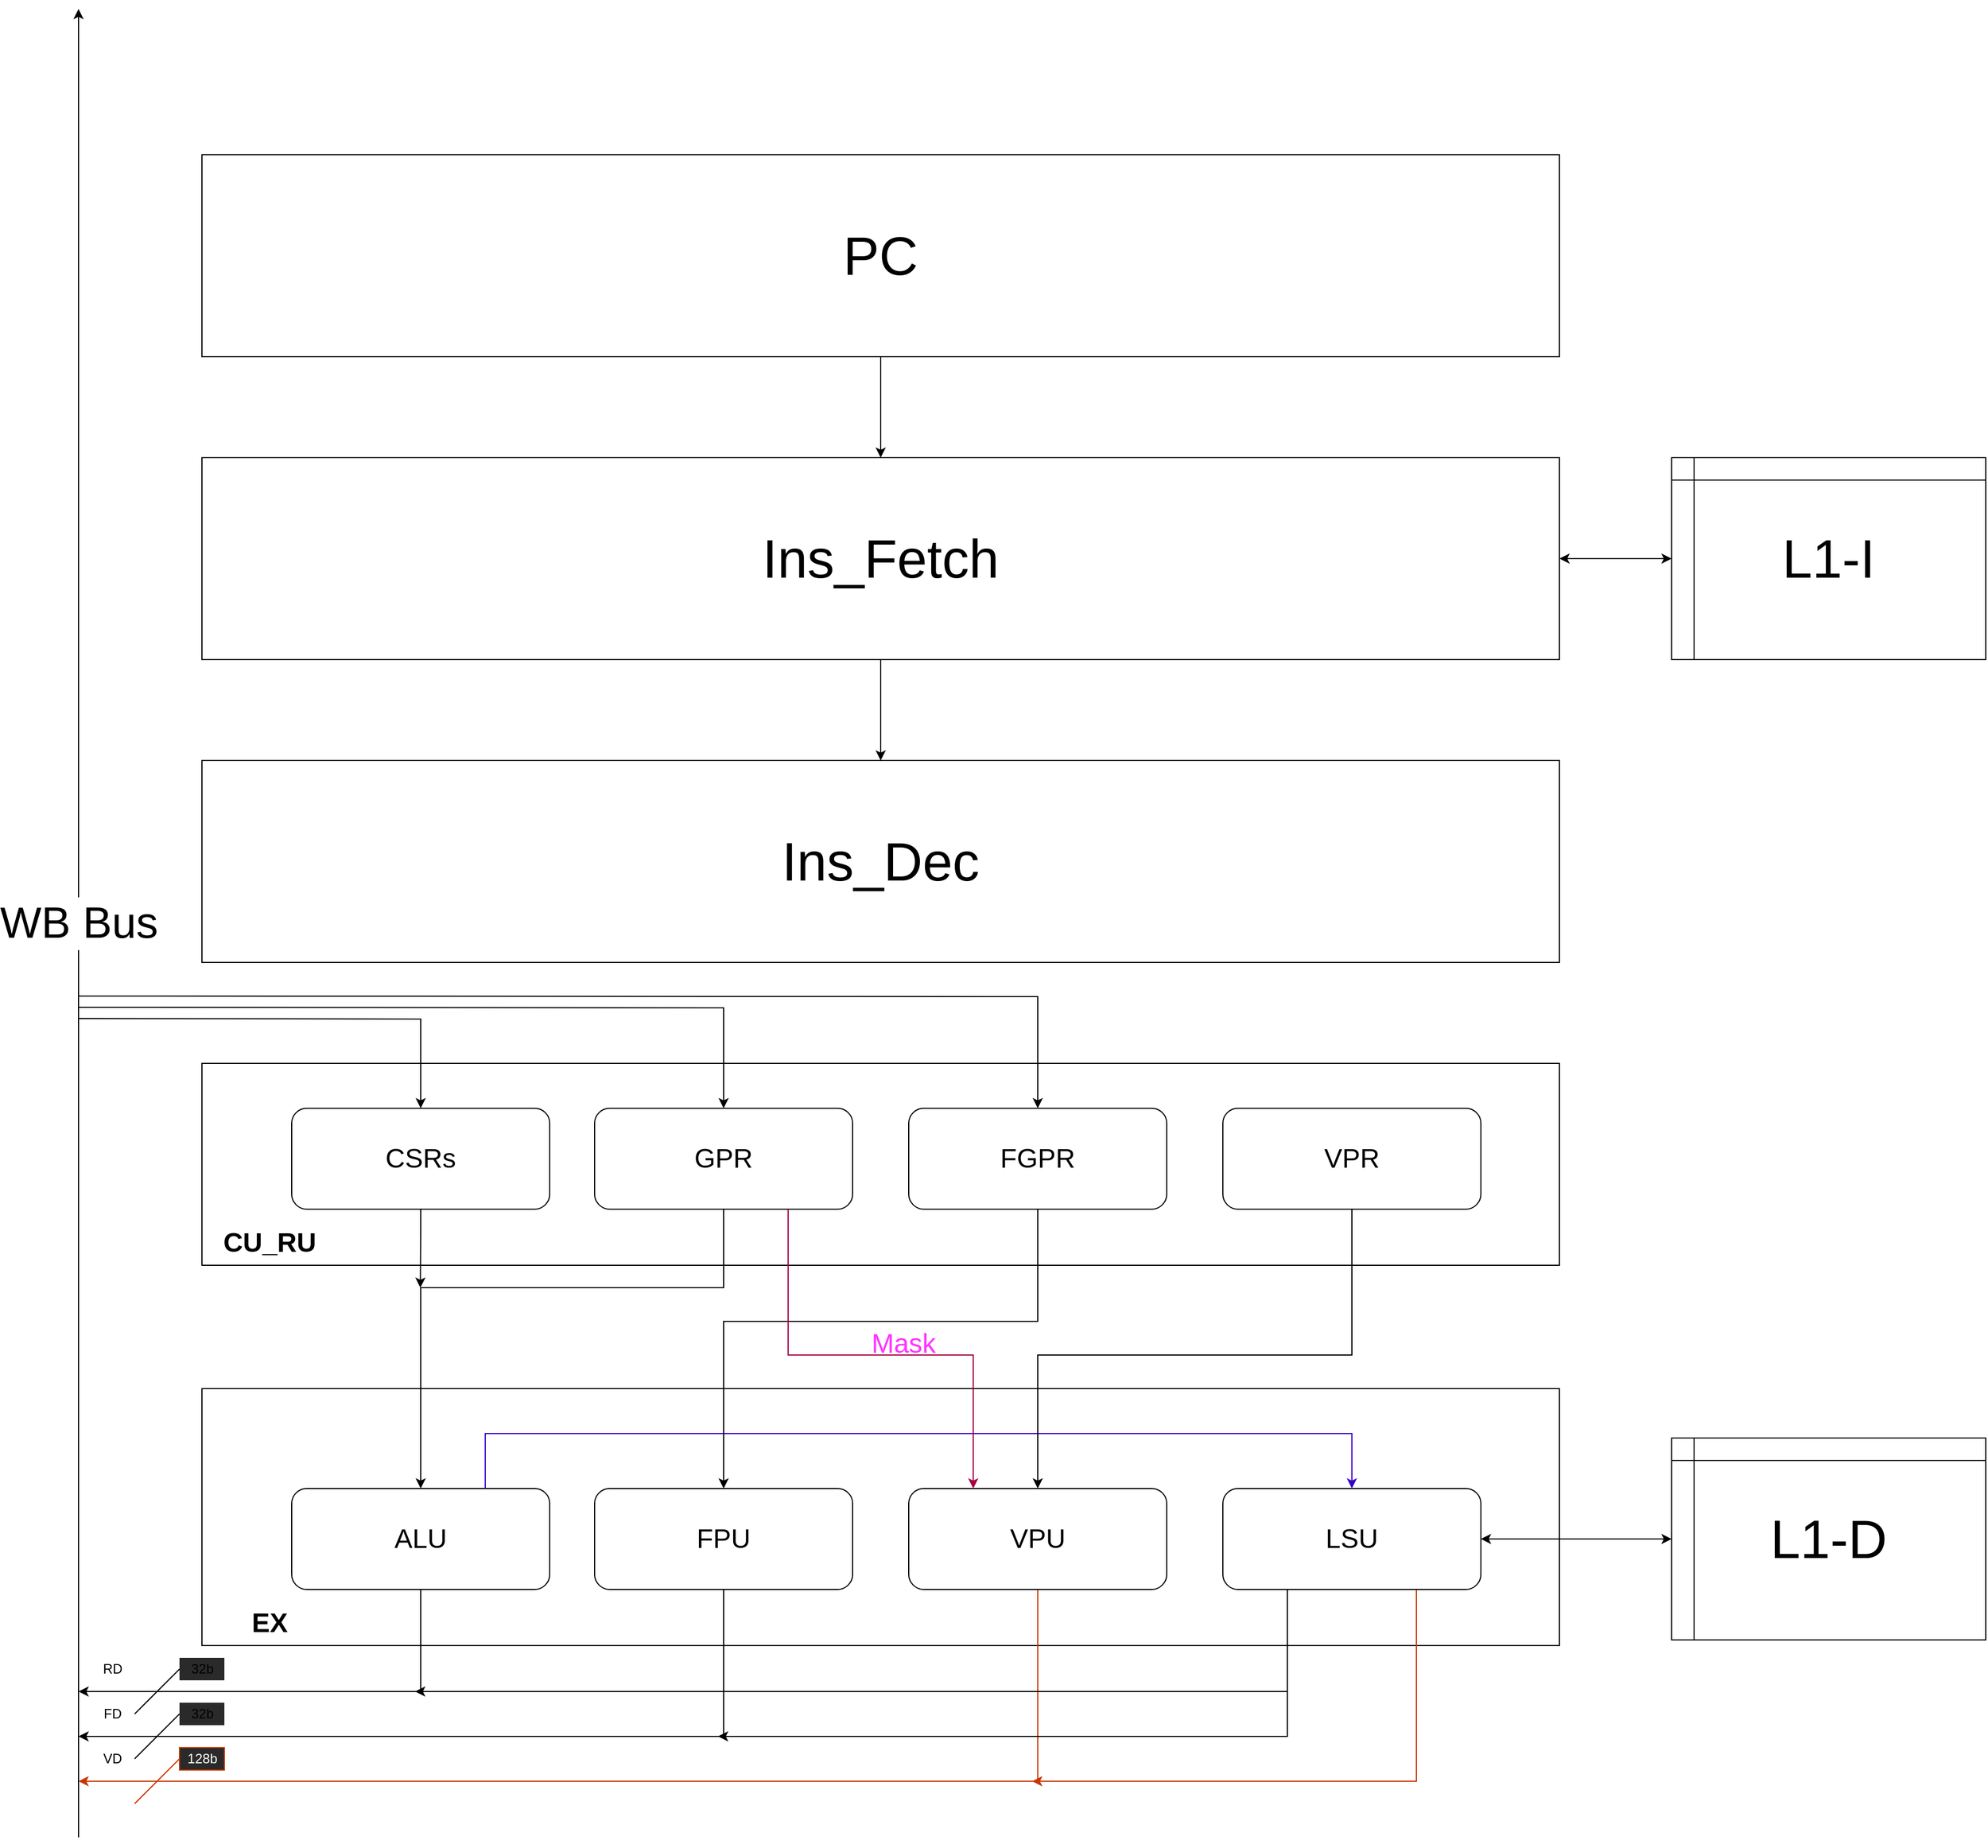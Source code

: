 <mxfile version="13.6.5">
    <diagram id="O_MPQsZWE8ZPUvOh3vm5" name="Page-1">
        <mxGraphModel dx="2351" dy="2169" grid="1" gridSize="10" guides="1" tooltips="1" connect="1" arrows="1" fold="1" page="1" pageScale="1" pageWidth="827" pageHeight="1169" math="0" shadow="0">
            <root>
                <mxCell id="0"/>
                <mxCell id="1" parent="0"/>
                <mxCell id="5" value="" style="rounded=0;whiteSpace=wrap;html=1;" parent="1" vertex="1">
                    <mxGeometry x="-160" y="60" width="1210" height="180" as="geometry"/>
                </mxCell>
                <mxCell id="2" value="&lt;font style=&quot;font-size: 24px&quot;&gt;GPR&lt;/font&gt;" style="rounded=1;whiteSpace=wrap;html=1;" parent="1" vertex="1">
                    <mxGeometry x="190" y="100" width="230" height="90" as="geometry"/>
                </mxCell>
                <mxCell id="3" value="&lt;font style=&quot;font-size: 24px&quot;&gt;FGPR&lt;/font&gt;" style="rounded=1;whiteSpace=wrap;html=1;" parent="1" vertex="1">
                    <mxGeometry x="470" y="100" width="230" height="90" as="geometry"/>
                </mxCell>
                <mxCell id="4" value="&lt;font style=&quot;font-size: 24px&quot;&gt;VPR&lt;/font&gt;" style="rounded=1;whiteSpace=wrap;html=1;" parent="1" vertex="1">
                    <mxGeometry x="750" y="100" width="230" height="90" as="geometry"/>
                </mxCell>
                <mxCell id="6" value="CU_RU" style="text;strokeColor=none;fillColor=none;html=1;fontSize=24;fontStyle=1;verticalAlign=middle;align=center;" parent="1" vertex="1">
                    <mxGeometry x="-150" y="200" width="100" height="40" as="geometry"/>
                </mxCell>
                <mxCell id="26" style="edgeStyle=orthogonalEdgeStyle;rounded=0;orthogonalLoop=1;jettySize=auto;html=1;exitX=0.5;exitY=1;exitDx=0;exitDy=0;" edge="1" parent="1" source="7">
                    <mxGeometry relative="1" as="geometry">
                        <mxPoint x="34.667" y="260.0" as="targetPoint"/>
                        <Array as="points">
                            <mxPoint x="35" y="210"/>
                            <mxPoint x="35" y="210"/>
                        </Array>
                    </mxGeometry>
                </mxCell>
                <mxCell id="7" value="&lt;font style=&quot;font-size: 24px&quot;&gt;CSRs&lt;/font&gt;" style="rounded=1;whiteSpace=wrap;html=1;" parent="1" vertex="1">
                    <mxGeometry x="-80" y="100" width="230" height="90" as="geometry"/>
                </mxCell>
                <mxCell id="35" style="edgeStyle=orthogonalEdgeStyle;rounded=0;orthogonalLoop=1;jettySize=auto;html=1;" edge="1" parent="1" target="3">
                    <mxGeometry relative="1" as="geometry">
                        <mxPoint x="-270" as="sourcePoint"/>
                    </mxGeometry>
                </mxCell>
                <mxCell id="36" style="edgeStyle=orthogonalEdgeStyle;rounded=0;orthogonalLoop=1;jettySize=auto;html=1;entryX=0.5;entryY=0;entryDx=0;entryDy=0;" edge="1" parent="1" target="2">
                    <mxGeometry relative="1" as="geometry">
                        <mxPoint x="-270" y="10" as="sourcePoint"/>
                    </mxGeometry>
                </mxCell>
                <mxCell id="9" value="&lt;font style=&quot;font-size: 48px&quot;&gt;Ins_Dec&lt;/font&gt;" style="rounded=0;whiteSpace=wrap;html=1;" parent="1" vertex="1">
                    <mxGeometry x="-160" y="-210" width="1210" height="180" as="geometry"/>
                </mxCell>
                <mxCell id="11" value="" style="rounded=0;whiteSpace=wrap;html=1;" parent="1" vertex="1">
                    <mxGeometry x="-160" y="350" width="1210" height="229" as="geometry"/>
                </mxCell>
                <mxCell id="39" style="edgeStyle=orthogonalEdgeStyle;rounded=0;orthogonalLoop=1;jettySize=auto;html=1;exitX=0.5;exitY=1;exitDx=0;exitDy=0;" edge="1" parent="1" source="12">
                    <mxGeometry relative="1" as="geometry">
                        <mxPoint x="-270" y="660" as="targetPoint"/>
                        <Array as="points">
                            <mxPoint x="305" y="660"/>
                        </Array>
                    </mxGeometry>
                </mxCell>
                <mxCell id="12" value="&lt;span style=&quot;font-size: 24px&quot;&gt;FPU&lt;/span&gt;" style="rounded=1;whiteSpace=wrap;html=1;" parent="1" vertex="1">
                    <mxGeometry x="190" y="439" width="230" height="90" as="geometry"/>
                </mxCell>
                <mxCell id="40" style="edgeStyle=orthogonalEdgeStyle;rounded=0;orthogonalLoop=1;jettySize=auto;html=1;exitX=0.5;exitY=1;exitDx=0;exitDy=0;fillColor=#fa6800;strokeColor=#C73500;" edge="1" parent="1" source="13">
                    <mxGeometry relative="1" as="geometry">
                        <mxPoint x="-270" y="700" as="targetPoint"/>
                        <Array as="points">
                            <mxPoint x="585" y="700"/>
                            <mxPoint x="-270" y="700"/>
                        </Array>
                    </mxGeometry>
                </mxCell>
                <mxCell id="13" value="&lt;font style=&quot;font-size: 24px&quot;&gt;VPU&lt;/font&gt;" style="rounded=1;whiteSpace=wrap;html=1;" parent="1" vertex="1">
                    <mxGeometry x="470" y="439" width="230" height="90" as="geometry"/>
                </mxCell>
                <mxCell id="27" style="edgeStyle=orthogonalEdgeStyle;rounded=0;orthogonalLoop=1;jettySize=auto;html=1;exitX=0.25;exitY=1;exitDx=0;exitDy=0;" edge="1" parent="1" source="14">
                    <mxGeometry relative="1" as="geometry">
                        <mxPoint x="30" y="620" as="targetPoint"/>
                        <Array as="points">
                            <mxPoint x="808" y="620"/>
                        </Array>
                    </mxGeometry>
                </mxCell>
                <mxCell id="28" style="edgeStyle=orthogonalEdgeStyle;rounded=0;orthogonalLoop=1;jettySize=auto;html=1;exitX=0.75;exitY=1;exitDx=0;exitDy=0;fillColor=#fa6800;strokeColor=#C73500;" edge="1" parent="1" source="14">
                    <mxGeometry relative="1" as="geometry">
                        <mxPoint x="580" y="700" as="targetPoint"/>
                        <Array as="points">
                            <mxPoint x="923" y="700"/>
                        </Array>
                    </mxGeometry>
                </mxCell>
                <mxCell id="14" value="&lt;span style=&quot;font-size: 24px&quot;&gt;LSU&lt;/span&gt;" style="rounded=1;whiteSpace=wrap;html=1;" parent="1" vertex="1">
                    <mxGeometry x="750" y="439" width="230" height="90" as="geometry"/>
                </mxCell>
                <mxCell id="15" value="EX" style="text;strokeColor=none;fillColor=none;html=1;fontSize=24;fontStyle=1;verticalAlign=middle;align=center;" parent="1" vertex="1">
                    <mxGeometry x="-150" y="539" width="100" height="40" as="geometry"/>
                </mxCell>
                <mxCell id="29" style="edgeStyle=orthogonalEdgeStyle;rounded=0;orthogonalLoop=1;jettySize=auto;html=1;exitX=0.75;exitY=0;exitDx=0;exitDy=0;entryX=0.5;entryY=0;entryDx=0;entryDy=0;fillColor=#6a00ff;strokeColor=#3700CC;" edge="1" parent="1" source="16" target="14">
                    <mxGeometry relative="1" as="geometry">
                        <Array as="points">
                            <mxPoint x="93" y="390"/>
                            <mxPoint x="865" y="390"/>
                        </Array>
                    </mxGeometry>
                </mxCell>
                <mxCell id="38" style="edgeStyle=orthogonalEdgeStyle;rounded=0;orthogonalLoop=1;jettySize=auto;html=1;exitX=0.5;exitY=1;exitDx=0;exitDy=0;" edge="1" parent="1" source="16">
                    <mxGeometry relative="1" as="geometry">
                        <mxPoint x="-270" y="620" as="targetPoint"/>
                        <Array as="points">
                            <mxPoint x="35" y="620"/>
                            <mxPoint x="-270" y="620"/>
                        </Array>
                    </mxGeometry>
                </mxCell>
                <mxCell id="16" value="&lt;font style=&quot;font-size: 24px&quot;&gt;ALU&lt;/font&gt;" style="rounded=1;whiteSpace=wrap;html=1;" parent="1" vertex="1">
                    <mxGeometry x="-80" y="439" width="230" height="90" as="geometry"/>
                </mxCell>
                <mxCell id="17" value="&lt;font style=&quot;font-size: 48px&quot;&gt;L1-D&lt;/font&gt;" style="shape=internalStorage;whiteSpace=wrap;html=1;backgroundOutline=1;" parent="1" vertex="1">
                    <mxGeometry x="1150" y="394" width="280" height="180" as="geometry"/>
                </mxCell>
                <mxCell id="18" value="" style="endArrow=classic;startArrow=classic;html=1;entryX=0;entryY=0.5;entryDx=0;entryDy=0;exitX=1;exitY=0.5;exitDx=0;exitDy=0;" parent="1" source="14" target="17" edge="1">
                    <mxGeometry width="50" height="50" relative="1" as="geometry">
                        <mxPoint x="650" y="239" as="sourcePoint"/>
                        <mxPoint x="700" y="189" as="targetPoint"/>
                    </mxGeometry>
                </mxCell>
                <mxCell id="57" value="" style="edgeStyle=orthogonalEdgeStyle;rounded=0;orthogonalLoop=1;jettySize=auto;html=1;" edge="1" parent="1" source="19" target="9">
                    <mxGeometry relative="1" as="geometry"/>
                </mxCell>
                <mxCell id="19" value="&lt;font style=&quot;font-size: 48px&quot;&gt;Ins_Fetch&lt;/font&gt;" style="rounded=0;whiteSpace=wrap;html=1;" parent="1" vertex="1">
                    <mxGeometry x="-160" y="-480" width="1210" height="180" as="geometry"/>
                </mxCell>
                <mxCell id="58" value="" style="edgeStyle=orthogonalEdgeStyle;rounded=0;orthogonalLoop=1;jettySize=auto;html=1;" edge="1" parent="1" source="20" target="19">
                    <mxGeometry relative="1" as="geometry"/>
                </mxCell>
                <mxCell id="20" value="&lt;font style=&quot;font-size: 48px&quot;&gt;PC&lt;/font&gt;" style="rounded=0;whiteSpace=wrap;html=1;" parent="1" vertex="1">
                    <mxGeometry x="-160" y="-750" width="1210" height="180" as="geometry"/>
                </mxCell>
                <mxCell id="21" value="&lt;font style=&quot;font-size: 48px&quot;&gt;L1-I&lt;/font&gt;" style="shape=internalStorage;whiteSpace=wrap;html=1;backgroundOutline=1;" parent="1" vertex="1">
                    <mxGeometry x="1150" y="-480" width="280" height="180" as="geometry"/>
                </mxCell>
                <mxCell id="22" value="" style="endArrow=classic;startArrow=classic;html=1;entryX=0;entryY=0.5;entryDx=0;entryDy=0;exitX=1;exitY=0.5;exitDx=0;exitDy=0;" parent="1" source="19" target="21" edge="1">
                    <mxGeometry width="50" height="50" relative="1" as="geometry">
                        <mxPoint x="720" y="-160" as="sourcePoint"/>
                        <mxPoint x="770" y="-210" as="targetPoint"/>
                    </mxGeometry>
                </mxCell>
                <mxCell id="23" value="" style="edgeStyle=orthogonalEdgeStyle;rounded=0;orthogonalLoop=1;jettySize=auto;html=1;entryX=0.5;entryY=0;entryDx=0;entryDy=0;" edge="1" parent="1" source="2" target="16">
                    <mxGeometry relative="1" as="geometry">
                        <Array as="points">
                            <mxPoint x="305" y="260"/>
                            <mxPoint x="35" y="260"/>
                        </Array>
                    </mxGeometry>
                </mxCell>
                <mxCell id="24" value="" style="edgeStyle=orthogonalEdgeStyle;rounded=0;orthogonalLoop=1;jettySize=auto;html=1;entryX=0.5;entryY=0;entryDx=0;entryDy=0;" edge="1" parent="1" source="3" target="12">
                    <mxGeometry relative="1" as="geometry">
                        <mxPoint x="300" y="320" as="targetPoint"/>
                        <Array as="points">
                            <mxPoint x="585" y="290"/>
                            <mxPoint x="305" y="290"/>
                        </Array>
                    </mxGeometry>
                </mxCell>
                <mxCell id="25" style="edgeStyle=orthogonalEdgeStyle;rounded=0;orthogonalLoop=1;jettySize=auto;html=1;exitX=0.5;exitY=1;exitDx=0;exitDy=0;" edge="1" parent="1" source="4" target="13">
                    <mxGeometry relative="1" as="geometry">
                        <Array as="points">
                            <mxPoint x="865" y="320"/>
                            <mxPoint x="585" y="320"/>
                        </Array>
                    </mxGeometry>
                </mxCell>
                <mxCell id="30" value="w" style="endArrow=classic;html=1;" edge="1" parent="1">
                    <mxGeometry relative="1" as="geometry">
                        <mxPoint x="-270" y="750" as="sourcePoint"/>
                        <mxPoint x="-270" y="-880" as="targetPoint"/>
                    </mxGeometry>
                </mxCell>
                <mxCell id="31" value="&lt;font style=&quot;font-size: 39px&quot;&gt;WB Bus&lt;/font&gt;" style="edgeLabel;resizable=0;html=1;align=center;verticalAlign=middle;" connectable="0" vertex="1" parent="30">
                    <mxGeometry relative="1" as="geometry"/>
                </mxCell>
                <mxCell id="37" style="edgeStyle=orthogonalEdgeStyle;rounded=0;orthogonalLoop=1;jettySize=auto;html=1;" edge="1" parent="1" target="7">
                    <mxGeometry relative="1" as="geometry">
                        <mxPoint x="-270" y="20" as="sourcePoint"/>
                        <mxPoint x="295" y="110" as="targetPoint"/>
                    </mxGeometry>
                </mxCell>
                <mxCell id="41" style="edgeStyle=orthogonalEdgeStyle;rounded=0;orthogonalLoop=1;jettySize=auto;html=1;exitX=0.75;exitY=1;exitDx=0;exitDy=0;entryX=0.25;entryY=0;entryDx=0;entryDy=0;fillColor=#d80073;strokeColor=#A50040;" edge="1" parent="1" source="2" target="13">
                    <mxGeometry relative="1" as="geometry">
                        <Array as="points">
                            <mxPoint x="363" y="320"/>
                            <mxPoint x="528" y="320"/>
                        </Array>
                    </mxGeometry>
                </mxCell>
                <mxCell id="42" value="&lt;span style=&quot;font-size: 24px&quot;&gt;&lt;font color=&quot;#ff33ff&quot;&gt;Mask&lt;/font&gt;&lt;/span&gt;" style="text;html=1;align=center;verticalAlign=middle;resizable=0;points=[];autosize=1;" vertex="1" parent="1">
                    <mxGeometry x="430" y="300" width="70" height="20" as="geometry"/>
                </mxCell>
                <mxCell id="43" value="RD" style="text;html=1;align=center;verticalAlign=middle;resizable=0;points=[];autosize=1;" vertex="1" parent="1">
                    <mxGeometry x="-255" y="590" width="30" height="20" as="geometry"/>
                </mxCell>
                <mxCell id="44" value="FD" style="text;html=1;align=center;verticalAlign=middle;resizable=0;points=[];autosize=1;" vertex="1" parent="1">
                    <mxGeometry x="-255" y="630" width="30" height="20" as="geometry"/>
                </mxCell>
                <mxCell id="45" value="VD" style="text;html=1;align=center;verticalAlign=middle;resizable=0;points=[];autosize=1;" vertex="1" parent="1">
                    <mxGeometry x="-255" y="670" width="30" height="20" as="geometry"/>
                </mxCell>
                <mxCell id="48" style="edgeStyle=orthogonalEdgeStyle;rounded=0;orthogonalLoop=1;jettySize=auto;html=1;exitX=0.25;exitY=1;exitDx=0;exitDy=0;" edge="1" parent="1">
                    <mxGeometry relative="1" as="geometry">
                        <mxPoint x="300" y="660" as="targetPoint"/>
                        <mxPoint x="807.5" y="574" as="sourcePoint"/>
                        <Array as="points">
                            <mxPoint x="807" y="660"/>
                        </Array>
                    </mxGeometry>
                </mxCell>
                <mxCell id="50" value="" style="endArrow=none;html=1;" edge="1" parent="1">
                    <mxGeometry width="50" height="50" relative="1" as="geometry">
                        <mxPoint x="-220" y="680" as="sourcePoint"/>
                        <mxPoint x="-180" y="640" as="targetPoint"/>
                    </mxGeometry>
                </mxCell>
                <mxCell id="51" value="" style="endArrow=none;html=1;fillColor=#fa6800;strokeColor=#C73500;" edge="1" parent="1">
                    <mxGeometry width="50" height="50" relative="1" as="geometry">
                        <mxPoint x="-220" y="720" as="sourcePoint"/>
                        <mxPoint x="-180" y="680" as="targetPoint"/>
                    </mxGeometry>
                </mxCell>
                <mxCell id="52" value="" style="endArrow=none;html=1;" edge="1" parent="1">
                    <mxGeometry width="50" height="50" relative="1" as="geometry">
                        <mxPoint x="-220" y="640" as="sourcePoint"/>
                        <mxPoint x="-180" y="600" as="targetPoint"/>
                    </mxGeometry>
                </mxCell>
                <mxCell id="53" value="128b" style="text;html=1;align=center;verticalAlign=middle;resizable=0;points=[];autosize=1;strokeColor=#C73500;fontColor=#ffffff;fillColor=#2a2a2a;" vertex="1" parent="1">
                    <mxGeometry x="-180" y="670" width="40" height="20" as="geometry"/>
                </mxCell>
                <mxCell id="55" value="32b" style="text;html=1;align=center;verticalAlign=middle;resizable=0;points=[];autosize=1;fillColor=#2a2a2a;" vertex="1" parent="1">
                    <mxGeometry x="-180" y="630" width="40" height="20" as="geometry"/>
                </mxCell>
                <mxCell id="56" value="32b" style="text;html=1;align=center;verticalAlign=middle;resizable=0;points=[];autosize=1;fillColor=#2a2a2a;" vertex="1" parent="1">
                    <mxGeometry x="-180" y="590" width="40" height="20" as="geometry"/>
                </mxCell>
            </root>
        </mxGraphModel>
    </diagram>
</mxfile>
